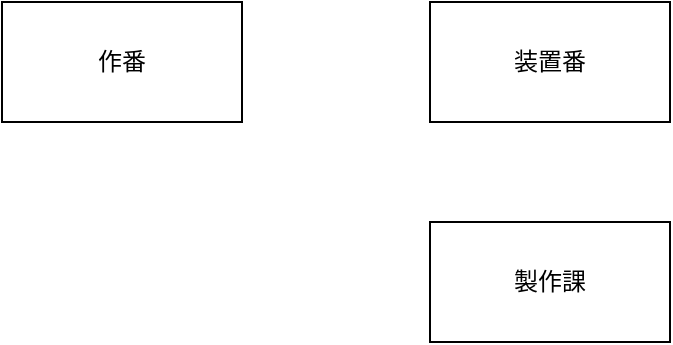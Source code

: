 <mxfile version="12.9.14" type="github">
  <diagram id="maJ_4bPL06Fw4xMunitV" name="ページ1">
    <mxGraphModel dx="786" dy="546" grid="1" gridSize="10" guides="1" tooltips="1" connect="1" arrows="1" fold="1" page="1" pageScale="1" pageWidth="827" pageHeight="1169" math="0" shadow="0">
      <root>
        <mxCell id="0" />
        <mxCell id="1" parent="0" />
        <object label="作番" id="EO0mQHKXrJ44aiGvSWl2-1">
          <mxCell style="rounded=0;whiteSpace=wrap;html=1;" vertex="1" parent="1">
            <mxGeometry x="200" y="80" width="120" height="60" as="geometry" />
          </mxCell>
        </object>
        <mxCell id="EO0mQHKXrJ44aiGvSWl2-2" value="装置番" style="rounded=0;whiteSpace=wrap;html=1;" vertex="1" parent="1">
          <mxGeometry x="414" y="80" width="120" height="60" as="geometry" />
        </mxCell>
        <mxCell id="EO0mQHKXrJ44aiGvSWl2-3" value="製作課" style="rounded=0;whiteSpace=wrap;html=1;" vertex="1" parent="1">
          <mxGeometry x="414" y="190" width="120" height="60" as="geometry" />
        </mxCell>
      </root>
    </mxGraphModel>
  </diagram>
</mxfile>
